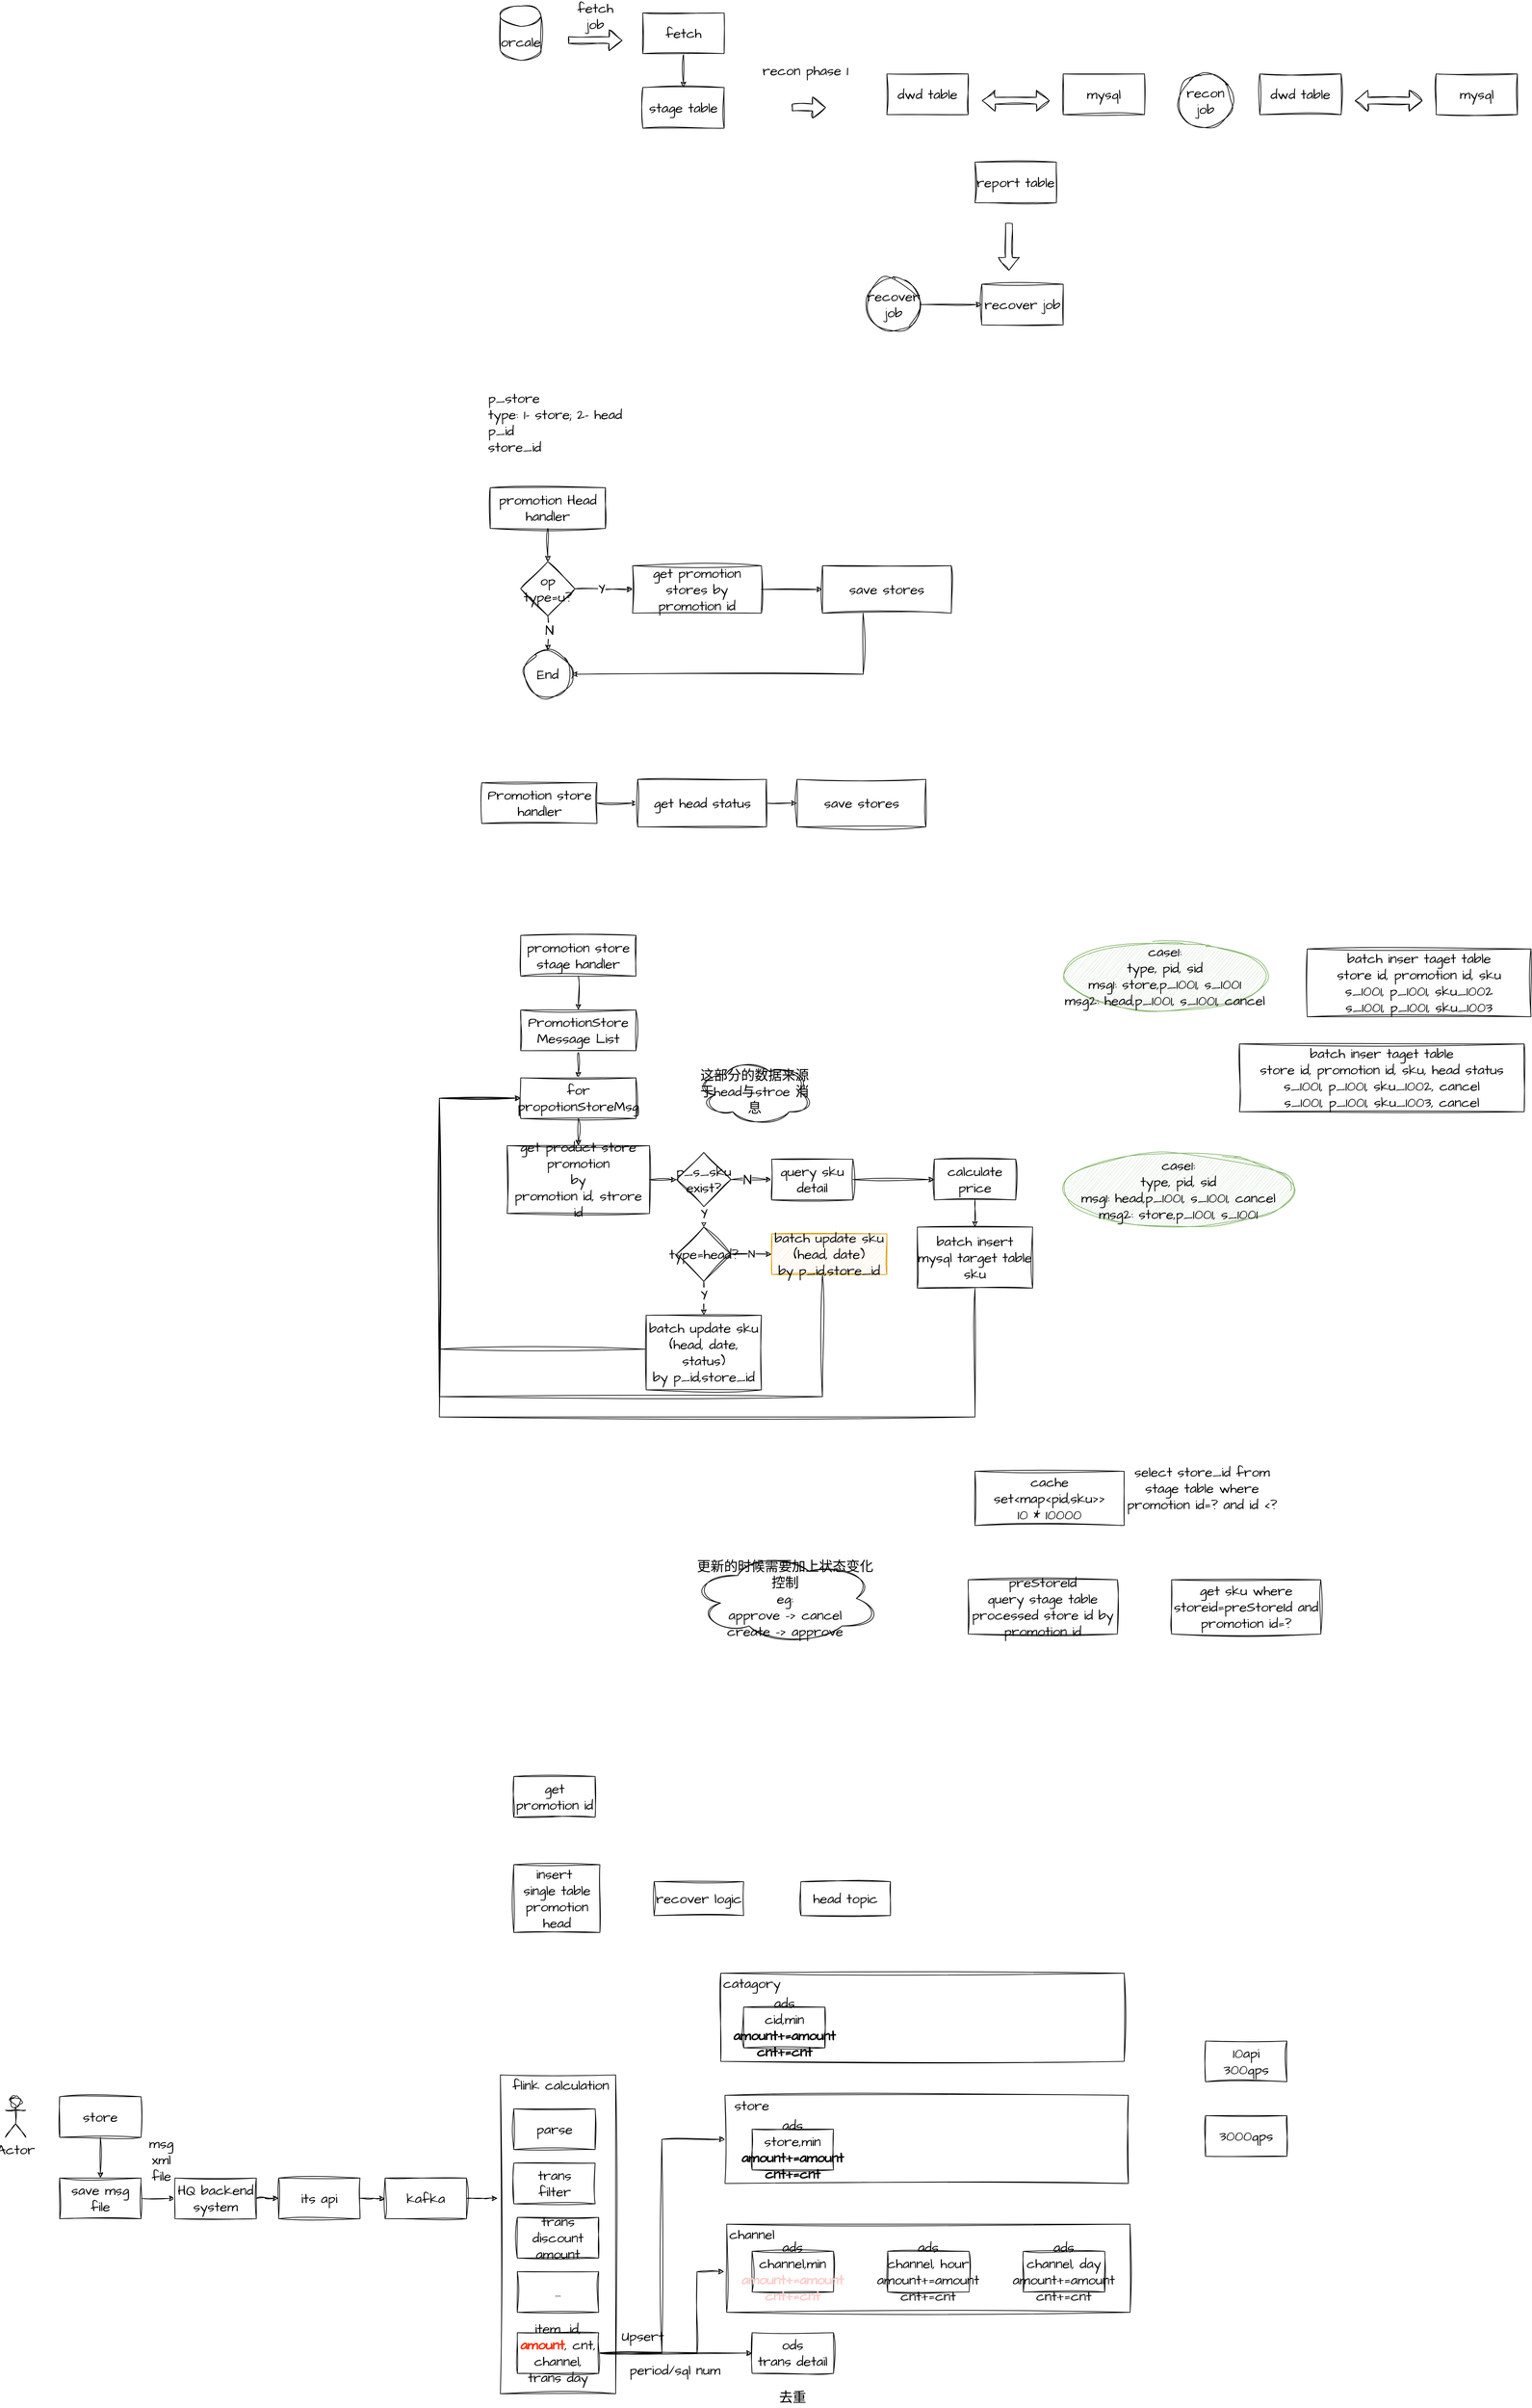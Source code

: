<mxfile version="21.1.4" type="github">
  <diagram id="COUtzBLei-FoZ7lU4OIu" name="第 1 页">
    <mxGraphModel dx="2645" dy="1497" grid="1" gridSize="10" guides="1" tooltips="1" connect="1" arrows="1" fold="1" page="0" pageScale="1" pageWidth="827" pageHeight="1169" background="none" math="0" shadow="0">
      <root>
        <mxCell id="0" />
        <mxCell id="1" parent="0" />
        <mxCell id="pvYnghz3p1WopF-6Pmr1-15" value="" style="rounded=0;whiteSpace=wrap;html=1;sketch=1;hachureGap=4;jiggle=2;curveFitting=1;fontFamily=Architects Daughter;fontSource=https%3A%2F%2Ffonts.googleapis.com%2Fcss%3Ffamily%3DArchitects%2BDaughter;fontSize=20;" parent="1" vertex="1">
          <mxGeometry x="-66.25" y="2830" width="595" height="130" as="geometry" />
        </mxCell>
        <mxCell id="01fg0_hdZSS1gTS_RQtT-1" value="orcale" style="shape=cylinder3;whiteSpace=wrap;html=1;boundedLbl=1;backgroundOutline=1;size=15;sketch=1;hachureGap=4;jiggle=2;curveFitting=1;fontFamily=Architects Daughter;fontSource=https%3A%2F%2Ffonts.googleapis.com%2Fcss%3Ffamily%3DArchitects%2BDaughter;fontSize=20;" parent="1" vertex="1">
          <mxGeometry x="-400" y="-440" width="60" height="80" as="geometry" />
        </mxCell>
        <mxCell id="01fg0_hdZSS1gTS_RQtT-4" value="" style="edgeStyle=orthogonalEdgeStyle;rounded=0;sketch=1;hachureGap=4;jiggle=2;curveFitting=1;orthogonalLoop=1;jettySize=auto;html=1;fontFamily=Architects Daughter;fontSource=https%3A%2F%2Ffonts.googleapis.com%2Fcss%3Ffamily%3DArchitects%2BDaughter;fontSize=16;" parent="1" source="01fg0_hdZSS1gTS_RQtT-2" target="01fg0_hdZSS1gTS_RQtT-3" edge="1">
          <mxGeometry relative="1" as="geometry" />
        </mxCell>
        <mxCell id="01fg0_hdZSS1gTS_RQtT-2" value="fetch" style="rounded=0;whiteSpace=wrap;html=1;sketch=1;hachureGap=4;jiggle=2;curveFitting=1;fontFamily=Architects Daughter;fontSource=https%3A%2F%2Ffonts.googleapis.com%2Fcss%3Ffamily%3DArchitects%2BDaughter;fontSize=20;" parent="1" vertex="1">
          <mxGeometry x="-190" y="-430" width="120" height="60" as="geometry" />
        </mxCell>
        <mxCell id="01fg0_hdZSS1gTS_RQtT-3" value="stage table" style="rounded=0;whiteSpace=wrap;html=1;sketch=1;hachureGap=4;jiggle=2;curveFitting=1;fontFamily=Architects Daughter;fontSource=https%3A%2F%2Ffonts.googleapis.com%2Fcss%3Ffamily%3DArchitects%2BDaughter;fontSize=20;" parent="1" vertex="1">
          <mxGeometry x="-190" y="-320" width="120" height="60" as="geometry" />
        </mxCell>
        <mxCell id="01fg0_hdZSS1gTS_RQtT-14" value="recover job" style="rounded=0;whiteSpace=wrap;html=1;sketch=1;hachureGap=4;jiggle=2;curveFitting=1;fontFamily=Architects Daughter;fontSource=https%3A%2F%2Ffonts.googleapis.com%2Fcss%3Ffamily%3DArchitects%2BDaughter;fontSize=20;" parent="1" vertex="1">
          <mxGeometry x="310" y="-30" width="120" height="60" as="geometry" />
        </mxCell>
        <mxCell id="01fg0_hdZSS1gTS_RQtT-15" value="report table" style="rounded=0;whiteSpace=wrap;html=1;sketch=1;hachureGap=4;jiggle=2;curveFitting=1;fontFamily=Architects Daughter;fontSource=https%3A%2F%2Ffonts.googleapis.com%2Fcss%3Ffamily%3DArchitects%2BDaughter;fontSize=20;" parent="1" vertex="1">
          <mxGeometry x="300" y="-210" width="120" height="60" as="geometry" />
        </mxCell>
        <mxCell id="01fg0_hdZSS1gTS_RQtT-22" value="" style="shape=flexArrow;endArrow=classic;html=1;rounded=0;sketch=1;hachureGap=4;jiggle=2;curveFitting=1;fontFamily=Architects Daughter;fontSource=https%3A%2F%2Ffonts.googleapis.com%2Fcss%3Ffamily%3DArchitects%2BDaughter;fontSize=16;" parent="1" edge="1">
          <mxGeometry width="50" height="50" relative="1" as="geometry">
            <mxPoint x="350" y="-120" as="sourcePoint" />
            <mxPoint x="350" y="-50" as="targetPoint" />
          </mxGeometry>
        </mxCell>
        <mxCell id="01fg0_hdZSS1gTS_RQtT-23" value="dwd table" style="rounded=0;whiteSpace=wrap;html=1;sketch=1;hachureGap=4;jiggle=2;curveFitting=1;fontFamily=Architects Daughter;fontSource=https%3A%2F%2Ffonts.googleapis.com%2Fcss%3Ffamily%3DArchitects%2BDaughter;fontSize=20;" parent="1" vertex="1">
          <mxGeometry x="720" y="-340" width="120" height="60" as="geometry" />
        </mxCell>
        <mxCell id="01fg0_hdZSS1gTS_RQtT-25" style="edgeStyle=orthogonalEdgeStyle;rounded=0;sketch=1;hachureGap=4;jiggle=2;curveFitting=1;orthogonalLoop=1;jettySize=auto;html=1;entryX=0;entryY=0.5;entryDx=0;entryDy=0;fontFamily=Architects Daughter;fontSource=https%3A%2F%2Ffonts.googleapis.com%2Fcss%3Ffamily%3DArchitects%2BDaughter;fontSize=16;" parent="1" source="01fg0_hdZSS1gTS_RQtT-24" target="01fg0_hdZSS1gTS_RQtT-14" edge="1">
          <mxGeometry relative="1" as="geometry" />
        </mxCell>
        <mxCell id="01fg0_hdZSS1gTS_RQtT-24" value="recover job" style="ellipse;whiteSpace=wrap;html=1;aspect=fixed;sketch=1;hachureGap=4;jiggle=2;curveFitting=1;fontFamily=Architects Daughter;fontSource=https%3A%2F%2Ffonts.googleapis.com%2Fcss%3Ffamily%3DArchitects%2BDaughter;fontSize=20;" parent="1" vertex="1">
          <mxGeometry x="140" y="-40" width="80" height="80" as="geometry" />
        </mxCell>
        <mxCell id="01fg0_hdZSS1gTS_RQtT-26" value="recon job" style="ellipse;whiteSpace=wrap;html=1;aspect=fixed;sketch=1;hachureGap=4;jiggle=2;curveFitting=1;fontFamily=Architects Daughter;fontSource=https%3A%2F%2Ffonts.googleapis.com%2Fcss%3Ffamily%3DArchitects%2BDaughter;fontSize=20;" parent="1" vertex="1">
          <mxGeometry x="600" y="-340" width="80" height="80" as="geometry" />
        </mxCell>
        <mxCell id="01fg0_hdZSS1gTS_RQtT-27" value="mysql" style="rounded=0;whiteSpace=wrap;html=1;sketch=1;hachureGap=4;jiggle=2;curveFitting=1;fontFamily=Architects Daughter;fontSource=https%3A%2F%2Ffonts.googleapis.com%2Fcss%3Ffamily%3DArchitects%2BDaughter;fontSize=20;" parent="1" vertex="1">
          <mxGeometry x="980" y="-340" width="120" height="60" as="geometry" />
        </mxCell>
        <mxCell id="01fg0_hdZSS1gTS_RQtT-28" value="" style="shape=flexArrow;endArrow=classic;startArrow=classic;html=1;rounded=0;sketch=1;hachureGap=4;jiggle=2;curveFitting=1;fontFamily=Architects Daughter;fontSource=https%3A%2F%2Ffonts.googleapis.com%2Fcss%3Ffamily%3DArchitects%2BDaughter;fontSize=16;" parent="1" edge="1">
          <mxGeometry width="100" height="100" relative="1" as="geometry">
            <mxPoint x="860" y="-300.5" as="sourcePoint" />
            <mxPoint x="960" y="-300.5" as="targetPoint" />
          </mxGeometry>
        </mxCell>
        <mxCell id="01fg0_hdZSS1gTS_RQtT-29" value="" style="shape=flexArrow;endArrow=classic;html=1;rounded=0;sketch=1;hachureGap=4;jiggle=2;curveFitting=1;fontFamily=Architects Daughter;fontSource=https%3A%2F%2Ffonts.googleapis.com%2Fcss%3Ffamily%3DArchitects%2BDaughter;fontSize=16;" parent="1" edge="1">
          <mxGeometry width="50" height="50" relative="1" as="geometry">
            <mxPoint x="-300" y="-390" as="sourcePoint" />
            <mxPoint x="-220" y="-389.5" as="targetPoint" />
          </mxGeometry>
        </mxCell>
        <mxCell id="01fg0_hdZSS1gTS_RQtT-30" value="fetch job" style="text;html=1;strokeColor=none;fillColor=none;align=center;verticalAlign=middle;whiteSpace=wrap;rounded=0;fontSize=20;fontFamily=Architects Daughter;" parent="1" vertex="1">
          <mxGeometry x="-290" y="-440" width="60" height="30" as="geometry" />
        </mxCell>
        <mxCell id="01fg0_hdZSS1gTS_RQtT-31" value="" style="shape=flexArrow;endArrow=classic;html=1;rounded=0;sketch=1;hachureGap=4;jiggle=2;curveFitting=1;fontFamily=Architects Daughter;fontSource=https%3A%2F%2Ffonts.googleapis.com%2Fcss%3Ffamily%3DArchitects%2BDaughter;fontSize=16;" parent="1" edge="1">
          <mxGeometry width="50" height="50" relative="1" as="geometry">
            <mxPoint x="30" y="-290.5" as="sourcePoint" />
            <mxPoint x="80" y="-290.5" as="targetPoint" />
          </mxGeometry>
        </mxCell>
        <mxCell id="01fg0_hdZSS1gTS_RQtT-32" value="recon phase 1" style="text;html=1;strokeColor=none;fillColor=none;align=center;verticalAlign=middle;whiteSpace=wrap;rounded=0;fontSize=20;fontFamily=Architects Daughter;" parent="1" vertex="1">
          <mxGeometry x="-30" y="-360" width="160" height="30" as="geometry" />
        </mxCell>
        <mxCell id="01fg0_hdZSS1gTS_RQtT-33" value="dwd table" style="rounded=0;whiteSpace=wrap;html=1;sketch=1;hachureGap=4;jiggle=2;curveFitting=1;fontFamily=Architects Daughter;fontSource=https%3A%2F%2Ffonts.googleapis.com%2Fcss%3Ffamily%3DArchitects%2BDaughter;fontSize=20;" parent="1" vertex="1">
          <mxGeometry x="170" y="-340" width="120" height="60" as="geometry" />
        </mxCell>
        <mxCell id="01fg0_hdZSS1gTS_RQtT-34" value="mysql" style="rounded=0;whiteSpace=wrap;html=1;sketch=1;hachureGap=4;jiggle=2;curveFitting=1;fontFamily=Architects Daughter;fontSource=https%3A%2F%2Ffonts.googleapis.com%2Fcss%3Ffamily%3DArchitects%2BDaughter;fontSize=20;" parent="1" vertex="1">
          <mxGeometry x="430" y="-340" width="120" height="60" as="geometry" />
        </mxCell>
        <mxCell id="01fg0_hdZSS1gTS_RQtT-35" value="" style="shape=flexArrow;endArrow=classic;startArrow=classic;html=1;rounded=0;sketch=1;hachureGap=4;jiggle=2;curveFitting=1;fontFamily=Architects Daughter;fontSource=https%3A%2F%2Ffonts.googleapis.com%2Fcss%3Ffamily%3DArchitects%2BDaughter;fontSize=16;" parent="1" edge="1">
          <mxGeometry width="100" height="100" relative="1" as="geometry">
            <mxPoint x="310" y="-300.5" as="sourcePoint" />
            <mxPoint x="410" y="-300.5" as="targetPoint" />
          </mxGeometry>
        </mxCell>
        <mxCell id="zy-XJBpk2wB2vANQBZLz-7" value="" style="edgeStyle=orthogonalEdgeStyle;rounded=0;sketch=1;hachureGap=4;jiggle=2;curveFitting=1;orthogonalLoop=1;jettySize=auto;html=1;fontFamily=Architects Daughter;fontSource=https%3A%2F%2Ffonts.googleapis.com%2Fcss%3Ffamily%3DArchitects%2BDaughter;fontSize=16;" parent="1" source="zy-XJBpk2wB2vANQBZLz-1" target="zy-XJBpk2wB2vANQBZLz-5" edge="1">
          <mxGeometry relative="1" as="geometry" />
        </mxCell>
        <mxCell id="zy-XJBpk2wB2vANQBZLz-1" value="promotion Head handler" style="rounded=0;whiteSpace=wrap;html=1;sketch=1;hachureGap=4;jiggle=2;curveFitting=1;fontFamily=Architects Daughter;fontSource=https%3A%2F%2Ffonts.googleapis.com%2Fcss%3Ffamily%3DArchitects%2BDaughter;fontSize=20;" parent="1" vertex="1">
          <mxGeometry x="-415" y="270" width="170" height="60" as="geometry" />
        </mxCell>
        <mxCell id="zy-XJBpk2wB2vANQBZLz-46" style="edgeStyle=orthogonalEdgeStyle;rounded=0;sketch=1;hachureGap=4;jiggle=2;curveFitting=1;orthogonalLoop=1;jettySize=auto;html=1;entryX=0;entryY=0.5;entryDx=0;entryDy=0;fontFamily=Architects Daughter;fontSource=https%3A%2F%2Ffonts.googleapis.com%2Fcss%3Ffamily%3DArchitects%2BDaughter;fontSize=16;" parent="1" source="zy-XJBpk2wB2vANQBZLz-2" target="zy-XJBpk2wB2vANQBZLz-45" edge="1">
          <mxGeometry relative="1" as="geometry" />
        </mxCell>
        <mxCell id="zy-XJBpk2wB2vANQBZLz-2" value="Promotion store&lt;br&gt;handler" style="rounded=0;whiteSpace=wrap;html=1;sketch=1;hachureGap=4;jiggle=2;curveFitting=1;fontFamily=Architects Daughter;fontSource=https%3A%2F%2Ffonts.googleapis.com%2Fcss%3Ffamily%3DArchitects%2BDaughter;fontSize=20;" parent="1" vertex="1">
          <mxGeometry x="-427.5" y="705" width="170" height="60" as="geometry" />
        </mxCell>
        <mxCell id="zy-XJBpk2wB2vANQBZLz-11" style="edgeStyle=orthogonalEdgeStyle;rounded=0;sketch=1;hachureGap=4;jiggle=2;curveFitting=1;orthogonalLoop=1;jettySize=auto;html=1;entryX=0;entryY=0.5;entryDx=0;entryDy=0;fontFamily=Architects Daughter;fontSource=https%3A%2F%2Ffonts.googleapis.com%2Fcss%3Ffamily%3DArchitects%2BDaughter;fontSize=16;" parent="1" source="zy-XJBpk2wB2vANQBZLz-3" target="zy-XJBpk2wB2vANQBZLz-4" edge="1">
          <mxGeometry relative="1" as="geometry" />
        </mxCell>
        <mxCell id="zy-XJBpk2wB2vANQBZLz-3" value="get promotion stores by promotion id" style="rounded=0;whiteSpace=wrap;html=1;sketch=1;hachureGap=4;jiggle=2;curveFitting=1;fontFamily=Architects Daughter;fontSource=https%3A%2F%2Ffonts.googleapis.com%2Fcss%3Ffamily%3DArchitects%2BDaughter;fontSize=20;" parent="1" vertex="1">
          <mxGeometry x="-205" y="385" width="190" height="70" as="geometry" />
        </mxCell>
        <mxCell id="zy-XJBpk2wB2vANQBZLz-12" style="edgeStyle=orthogonalEdgeStyle;rounded=0;sketch=1;hachureGap=4;jiggle=2;curveFitting=1;orthogonalLoop=1;jettySize=auto;html=1;entryX=1;entryY=0.5;entryDx=0;entryDy=0;fontFamily=Architects Daughter;fontSource=https%3A%2F%2Ffonts.googleapis.com%2Fcss%3Ffamily%3DArchitects%2BDaughter;fontSize=16;" parent="1" source="zy-XJBpk2wB2vANQBZLz-4" target="zy-XJBpk2wB2vANQBZLz-6" edge="1">
          <mxGeometry relative="1" as="geometry">
            <Array as="points">
              <mxPoint x="135" y="545" />
            </Array>
          </mxGeometry>
        </mxCell>
        <mxCell id="zy-XJBpk2wB2vANQBZLz-4" value="save stores" style="rounded=0;whiteSpace=wrap;html=1;sketch=1;hachureGap=4;jiggle=2;curveFitting=1;fontFamily=Architects Daughter;fontSource=https%3A%2F%2Ffonts.googleapis.com%2Fcss%3Ffamily%3DArchitects%2BDaughter;fontSize=20;" parent="1" vertex="1">
          <mxGeometry x="75" y="385" width="190" height="70" as="geometry" />
        </mxCell>
        <mxCell id="zy-XJBpk2wB2vANQBZLz-8" value="" style="edgeStyle=orthogonalEdgeStyle;rounded=0;sketch=1;hachureGap=4;jiggle=2;curveFitting=1;orthogonalLoop=1;jettySize=auto;html=1;fontFamily=Architects Daughter;fontSource=https%3A%2F%2Ffonts.googleapis.com%2Fcss%3Ffamily%3DArchitects%2BDaughter;fontSize=16;" parent="1" source="zy-XJBpk2wB2vANQBZLz-5" target="zy-XJBpk2wB2vANQBZLz-6" edge="1">
          <mxGeometry relative="1" as="geometry" />
        </mxCell>
        <mxCell id="zy-XJBpk2wB2vANQBZLz-9" value="N" style="edgeLabel;html=1;align=center;verticalAlign=middle;resizable=0;points=[];fontSize=20;fontFamily=Architects Daughter;" parent="zy-XJBpk2wB2vANQBZLz-8" vertex="1" connectable="0">
          <mxGeometry x="-0.2" y="2" relative="1" as="geometry">
            <mxPoint as="offset" />
          </mxGeometry>
        </mxCell>
        <mxCell id="zy-XJBpk2wB2vANQBZLz-10" style="edgeStyle=orthogonalEdgeStyle;rounded=0;sketch=1;hachureGap=4;jiggle=2;curveFitting=1;orthogonalLoop=1;jettySize=auto;html=1;fontFamily=Architects Daughter;fontSource=https%3A%2F%2Ffonts.googleapis.com%2Fcss%3Ffamily%3DArchitects%2BDaughter;fontSize=16;" parent="1" source="zy-XJBpk2wB2vANQBZLz-5" target="zy-XJBpk2wB2vANQBZLz-3" edge="1">
          <mxGeometry relative="1" as="geometry" />
        </mxCell>
        <mxCell id="zy-XJBpk2wB2vANQBZLz-13" value="Y" style="edgeLabel;html=1;align=center;verticalAlign=middle;resizable=0;points=[];fontSize=20;fontFamily=Architects Daughter;" parent="zy-XJBpk2wB2vANQBZLz-10" vertex="1" connectable="0">
          <mxGeometry x="-0.012" y="-4" relative="1" as="geometry">
            <mxPoint as="offset" />
          </mxGeometry>
        </mxCell>
        <mxCell id="zy-XJBpk2wB2vANQBZLz-5" value="op type=u?" style="rhombus;whiteSpace=wrap;html=1;sketch=1;hachureGap=4;jiggle=2;curveFitting=1;fontFamily=Architects Daughter;fontSource=https%3A%2F%2Ffonts.googleapis.com%2Fcss%3Ffamily%3DArchitects%2BDaughter;fontSize=20;" parent="1" vertex="1">
          <mxGeometry x="-370" y="379" width="80" height="80" as="geometry" />
        </mxCell>
        <mxCell id="zy-XJBpk2wB2vANQBZLz-6" value="End" style="ellipse;whiteSpace=wrap;html=1;aspect=fixed;sketch=1;hachureGap=4;jiggle=2;curveFitting=1;fontFamily=Architects Daughter;fontSource=https%3A%2F%2Ffonts.googleapis.com%2Fcss%3Ffamily%3DArchitects%2BDaughter;fontSize=20;" parent="1" vertex="1">
          <mxGeometry x="-365" y="510" width="70" height="70" as="geometry" />
        </mxCell>
        <mxCell id="zy-XJBpk2wB2vANQBZLz-14" value="save stores" style="rounded=0;whiteSpace=wrap;html=1;sketch=1;hachureGap=4;jiggle=2;curveFitting=1;fontFamily=Architects Daughter;fontSource=https%3A%2F%2Ffonts.googleapis.com%2Fcss%3Ffamily%3DArchitects%2BDaughter;fontSize=20;" parent="1" vertex="1">
          <mxGeometry x="37.5" y="700" width="190" height="70" as="geometry" />
        </mxCell>
        <mxCell id="zy-XJBpk2wB2vANQBZLz-18" value="" style="edgeStyle=orthogonalEdgeStyle;rounded=0;sketch=1;hachureGap=4;jiggle=2;curveFitting=1;orthogonalLoop=1;jettySize=auto;html=1;fontFamily=Architects Daughter;fontSource=https%3A%2F%2Ffonts.googleapis.com%2Fcss%3Ffamily%3DArchitects%2BDaughter;fontSize=16;" parent="1" source="zy-XJBpk2wB2vANQBZLz-16" target="zy-XJBpk2wB2vANQBZLz-17" edge="1">
          <mxGeometry relative="1" as="geometry" />
        </mxCell>
        <mxCell id="zy-XJBpk2wB2vANQBZLz-16" value="promotion store stage handler" style="rounded=0;whiteSpace=wrap;html=1;sketch=1;hachureGap=4;jiggle=2;curveFitting=1;fontFamily=Architects Daughter;fontSource=https%3A%2F%2Ffonts.googleapis.com%2Fcss%3Ffamily%3DArchitects%2BDaughter;fontSize=20;" parent="1" vertex="1">
          <mxGeometry x="-370" y="930" width="170" height="60" as="geometry" />
        </mxCell>
        <mxCell id="zy-XJBpk2wB2vANQBZLz-38" value="" style="edgeStyle=orthogonalEdgeStyle;rounded=0;sketch=1;hachureGap=4;jiggle=2;curveFitting=1;orthogonalLoop=1;jettySize=auto;html=1;fontFamily=Architects Daughter;fontSource=https%3A%2F%2Ffonts.googleapis.com%2Fcss%3Ffamily%3DArchitects%2BDaughter;fontSize=16;" parent="1" source="zy-XJBpk2wB2vANQBZLz-17" target="zy-XJBpk2wB2vANQBZLz-20" edge="1">
          <mxGeometry relative="1" as="geometry" />
        </mxCell>
        <mxCell id="zy-XJBpk2wB2vANQBZLz-17" value="PromotionStore Message List" style="rounded=0;whiteSpace=wrap;html=1;sketch=1;hachureGap=4;jiggle=2;curveFitting=1;fontFamily=Architects Daughter;fontSource=https%3A%2F%2Ffonts.googleapis.com%2Fcss%3Ffamily%3DArchitects%2BDaughter;fontSize=20;" parent="1" vertex="1">
          <mxGeometry x="-370" y="1040" width="170" height="60" as="geometry" />
        </mxCell>
        <mxCell id="zy-XJBpk2wB2vANQBZLz-39" value="" style="edgeStyle=orthogonalEdgeStyle;rounded=0;sketch=1;hachureGap=4;jiggle=2;curveFitting=1;orthogonalLoop=1;jettySize=auto;html=1;fontFamily=Architects Daughter;fontSource=https%3A%2F%2Ffonts.googleapis.com%2Fcss%3Ffamily%3DArchitects%2BDaughter;fontSize=16;" parent="1" source="zy-XJBpk2wB2vANQBZLz-20" target="zy-XJBpk2wB2vANQBZLz-21" edge="1">
          <mxGeometry relative="1" as="geometry" />
        </mxCell>
        <mxCell id="zy-XJBpk2wB2vANQBZLz-20" value="for propotionStoreMsg" style="rounded=0;whiteSpace=wrap;html=1;sketch=1;hachureGap=4;jiggle=2;curveFitting=1;fontFamily=Architects Daughter;fontSource=https%3A%2F%2Ffonts.googleapis.com%2Fcss%3Ffamily%3DArchitects%2BDaughter;fontSize=20;" parent="1" vertex="1">
          <mxGeometry x="-370" y="1140" width="170" height="60" as="geometry" />
        </mxCell>
        <mxCell id="zy-XJBpk2wB2vANQBZLz-24" style="edgeStyle=orthogonalEdgeStyle;rounded=0;sketch=1;hachureGap=4;jiggle=2;curveFitting=1;orthogonalLoop=1;jettySize=auto;html=1;fontFamily=Architects Daughter;fontSource=https%3A%2F%2Ffonts.googleapis.com%2Fcss%3Ffamily%3DArchitects%2BDaughter;fontSize=16;" parent="1" source="zy-XJBpk2wB2vANQBZLz-21" target="zy-XJBpk2wB2vANQBZLz-23" edge="1">
          <mxGeometry relative="1" as="geometry" />
        </mxCell>
        <mxCell id="zy-XJBpk2wB2vANQBZLz-21" value="get product store promotion&lt;br&gt;by&lt;br&gt;promotion id, strore id" style="rounded=0;whiteSpace=wrap;html=1;sketch=1;hachureGap=4;jiggle=2;curveFitting=1;fontFamily=Architects Daughter;fontSource=https%3A%2F%2Ffonts.googleapis.com%2Fcss%3Ffamily%3DArchitects%2BDaughter;fontSize=20;" parent="1" vertex="1">
          <mxGeometry x="-390" y="1240" width="210" height="100" as="geometry" />
        </mxCell>
        <mxCell id="zy-XJBpk2wB2vANQBZLz-29" value="" style="edgeStyle=orthogonalEdgeStyle;rounded=0;sketch=1;hachureGap=4;jiggle=2;curveFitting=1;orthogonalLoop=1;jettySize=auto;html=1;fontFamily=Architects Daughter;fontSource=https%3A%2F%2Ffonts.googleapis.com%2Fcss%3Ffamily%3DArchitects%2BDaughter;fontSize=16;" parent="1" source="zy-XJBpk2wB2vANQBZLz-23" target="zy-XJBpk2wB2vANQBZLz-28" edge="1">
          <mxGeometry relative="1" as="geometry" />
        </mxCell>
        <mxCell id="zy-XJBpk2wB2vANQBZLz-30" value="N" style="edgeLabel;html=1;align=center;verticalAlign=middle;resizable=0;points=[];fontSize=20;fontFamily=Architects Daughter;" parent="zy-XJBpk2wB2vANQBZLz-29" vertex="1" connectable="0">
          <mxGeometry x="-0.2" relative="1" as="geometry">
            <mxPoint as="offset" />
          </mxGeometry>
        </mxCell>
        <mxCell id="zy-XJBpk2wB2vANQBZLz-50" value="" style="edgeStyle=orthogonalEdgeStyle;rounded=0;sketch=1;hachureGap=4;jiggle=2;curveFitting=1;orthogonalLoop=1;jettySize=auto;html=1;fontFamily=Architects Daughter;fontSource=https%3A%2F%2Ffonts.googleapis.com%2Fcss%3Ffamily%3DArchitects%2BDaughter;fontSize=16;" parent="1" source="zy-XJBpk2wB2vANQBZLz-23" target="zy-XJBpk2wB2vANQBZLz-49" edge="1">
          <mxGeometry relative="1" as="geometry" />
        </mxCell>
        <mxCell id="zy-XJBpk2wB2vANQBZLz-52" value="Y" style="edgeLabel;html=1;align=center;verticalAlign=middle;resizable=0;points=[];fontSize=20;fontFamily=Architects Daughter;" parent="zy-XJBpk2wB2vANQBZLz-50" vertex="1" connectable="0">
          <mxGeometry x="0.2" relative="1" as="geometry">
            <mxPoint as="offset" />
          </mxGeometry>
        </mxCell>
        <mxCell id="zy-XJBpk2wB2vANQBZLz-23" value="p_s_sku&lt;br&gt;exist?" style="rhombus;whiteSpace=wrap;html=1;sketch=1;hachureGap=4;jiggle=2;curveFitting=1;fontFamily=Architects Daughter;fontSource=https%3A%2F%2Ffonts.googleapis.com%2Fcss%3Ffamily%3DArchitects%2BDaughter;fontSize=20;" parent="1" vertex="1">
          <mxGeometry x="-140" y="1250" width="80" height="80" as="geometry" />
        </mxCell>
        <mxCell id="zy-XJBpk2wB2vANQBZLz-40" style="edgeStyle=orthogonalEdgeStyle;rounded=0;sketch=1;hachureGap=4;jiggle=2;curveFitting=1;orthogonalLoop=1;jettySize=auto;html=1;entryX=0;entryY=0.5;entryDx=0;entryDy=0;fontFamily=Architects Daughter;fontSource=https%3A%2F%2Ffonts.googleapis.com%2Fcss%3Ffamily%3DArchitects%2BDaughter;fontSize=16;" parent="1" source="zy-XJBpk2wB2vANQBZLz-25" target="zy-XJBpk2wB2vANQBZLz-20" edge="1">
          <mxGeometry relative="1" as="geometry">
            <Array as="points">
              <mxPoint x="-490" y="1540" />
              <mxPoint x="-490" y="1170" />
            </Array>
          </mxGeometry>
        </mxCell>
        <mxCell id="zy-XJBpk2wB2vANQBZLz-25" value="batch update sku&lt;br&gt;(head, date, status)&lt;br&gt;by p_id,store_id" style="whiteSpace=wrap;html=1;fontSize=20;fontFamily=Architects Daughter;sketch=1;hachureGap=4;jiggle=2;curveFitting=1;fontSource=https%3A%2F%2Ffonts.googleapis.com%2Fcss%3Ffamily%3DArchitects%2BDaughter;" parent="1" vertex="1">
          <mxGeometry x="-185" y="1490" width="170" height="110" as="geometry" />
        </mxCell>
        <mxCell id="zy-XJBpk2wB2vANQBZLz-32" value="" style="edgeStyle=orthogonalEdgeStyle;rounded=0;sketch=1;hachureGap=4;jiggle=2;curveFitting=1;orthogonalLoop=1;jettySize=auto;html=1;fontFamily=Architects Daughter;fontSource=https%3A%2F%2Ffonts.googleapis.com%2Fcss%3Ffamily%3DArchitects%2BDaughter;fontSize=16;" parent="1" source="zy-XJBpk2wB2vANQBZLz-28" target="zy-XJBpk2wB2vANQBZLz-31" edge="1">
          <mxGeometry relative="1" as="geometry" />
        </mxCell>
        <mxCell id="zy-XJBpk2wB2vANQBZLz-28" value="query sku detail" style="whiteSpace=wrap;html=1;fontSize=20;fontFamily=Architects Daughter;sketch=1;hachureGap=4;jiggle=2;curveFitting=1;fontSource=https%3A%2F%2Ffonts.googleapis.com%2Fcss%3Ffamily%3DArchitects%2BDaughter;" parent="1" vertex="1">
          <mxGeometry y="1260" width="120" height="60" as="geometry" />
        </mxCell>
        <mxCell id="zy-XJBpk2wB2vANQBZLz-34" value="" style="edgeStyle=orthogonalEdgeStyle;rounded=0;sketch=1;hachureGap=4;jiggle=2;curveFitting=1;orthogonalLoop=1;jettySize=auto;html=1;fontFamily=Architects Daughter;fontSource=https%3A%2F%2Ffonts.googleapis.com%2Fcss%3Ffamily%3DArchitects%2BDaughter;fontSize=16;" parent="1" source="zy-XJBpk2wB2vANQBZLz-31" target="zy-XJBpk2wB2vANQBZLz-33" edge="1">
          <mxGeometry relative="1" as="geometry" />
        </mxCell>
        <mxCell id="zy-XJBpk2wB2vANQBZLz-31" value="calculate&lt;br&gt;price" style="whiteSpace=wrap;html=1;fontSize=20;fontFamily=Architects Daughter;sketch=1;hachureGap=4;jiggle=2;curveFitting=1;fontSource=https%3A%2F%2Ffonts.googleapis.com%2Fcss%3Ffamily%3DArchitects%2BDaughter;" parent="1" vertex="1">
          <mxGeometry x="240" y="1260" width="120" height="60" as="geometry" />
        </mxCell>
        <mxCell id="zy-XJBpk2wB2vANQBZLz-44" style="edgeStyle=orthogonalEdgeStyle;rounded=0;sketch=1;hachureGap=4;jiggle=2;curveFitting=1;orthogonalLoop=1;jettySize=auto;html=1;entryX=0;entryY=0.5;entryDx=0;entryDy=0;fontFamily=Architects Daughter;fontSource=https%3A%2F%2Ffonts.googleapis.com%2Fcss%3Ffamily%3DArchitects%2BDaughter;fontSize=16;" parent="1" source="zy-XJBpk2wB2vANQBZLz-33" target="zy-XJBpk2wB2vANQBZLz-20" edge="1">
          <mxGeometry relative="1" as="geometry">
            <Array as="points">
              <mxPoint x="300" y="1640" />
              <mxPoint x="-490" y="1640" />
              <mxPoint x="-490" y="1170" />
            </Array>
          </mxGeometry>
        </mxCell>
        <mxCell id="zy-XJBpk2wB2vANQBZLz-33" value="batch insert mysql target table&lt;br&gt;sku" style="whiteSpace=wrap;html=1;fontSize=20;fontFamily=Architects Daughter;sketch=1;hachureGap=4;jiggle=2;curveFitting=1;fontSource=https%3A%2F%2Ffonts.googleapis.com%2Fcss%3Ffamily%3DArchitects%2BDaughter;" parent="1" vertex="1">
          <mxGeometry x="215" y="1360" width="170" height="90" as="geometry" />
        </mxCell>
        <mxCell id="zy-XJBpk2wB2vANQBZLz-36" value="这部分的数据来源于head与stroe 消息" style="ellipse;shape=cloud;whiteSpace=wrap;html=1;sketch=1;hachureGap=4;jiggle=2;curveFitting=1;fontFamily=Architects Daughter;fontSource=https%3A%2F%2Ffonts.googleapis.com%2Fcss%3Ffamily%3DArchitects%2BDaughter;fontSize=20;" parent="1" vertex="1">
          <mxGeometry x="-110" y="1110" width="170" height="100" as="geometry" />
        </mxCell>
        <mxCell id="zy-XJBpk2wB2vANQBZLz-37" value="更新的时候需要加上状态变化控制&lt;br&gt;eg:&lt;br&gt;approve -&amp;gt; cancel&lt;br&gt;create -&amp;gt; approve&lt;br&gt;" style="ellipse;shape=cloud;whiteSpace=wrap;html=1;sketch=1;hachureGap=4;jiggle=2;curveFitting=1;fontFamily=Architects Daughter;fontSource=https%3A%2F%2Ffonts.googleapis.com%2Fcss%3Ffamily%3DArchitects%2BDaughter;fontSize=20;" parent="1" vertex="1">
          <mxGeometry x="-120" y="1840" width="280" height="135" as="geometry" />
        </mxCell>
        <mxCell id="zy-XJBpk2wB2vANQBZLz-47" style="edgeStyle=orthogonalEdgeStyle;rounded=0;sketch=1;hachureGap=4;jiggle=2;curveFitting=1;orthogonalLoop=1;jettySize=auto;html=1;fontFamily=Architects Daughter;fontSource=https%3A%2F%2Ffonts.googleapis.com%2Fcss%3Ffamily%3DArchitects%2BDaughter;fontSize=16;" parent="1" source="zy-XJBpk2wB2vANQBZLz-45" target="zy-XJBpk2wB2vANQBZLz-14" edge="1">
          <mxGeometry relative="1" as="geometry" />
        </mxCell>
        <mxCell id="zy-XJBpk2wB2vANQBZLz-45" value="get head status" style="rounded=0;whiteSpace=wrap;html=1;sketch=1;hachureGap=4;jiggle=2;curveFitting=1;fontFamily=Architects Daughter;fontSource=https%3A%2F%2Ffonts.googleapis.com%2Fcss%3Ffamily%3DArchitects%2BDaughter;fontSize=20;" parent="1" vertex="1">
          <mxGeometry x="-197.5" y="700" width="190" height="70" as="geometry" />
        </mxCell>
        <mxCell id="zy-XJBpk2wB2vANQBZLz-48" value="p_store&lt;br&gt;type: 1- store; 2- head&lt;br&gt;p_id&lt;br&gt;store_id" style="text;html=1;strokeColor=none;fillColor=none;align=left;verticalAlign=top;whiteSpace=wrap;rounded=0;fontSize=20;fontFamily=Architects Daughter;" parent="1" vertex="1">
          <mxGeometry x="-420" y="120" width="300" height="100" as="geometry" />
        </mxCell>
        <mxCell id="zy-XJBpk2wB2vANQBZLz-51" value="" style="edgeStyle=orthogonalEdgeStyle;rounded=0;sketch=1;hachureGap=4;jiggle=2;curveFitting=1;orthogonalLoop=1;jettySize=auto;html=1;fontFamily=Architects Daughter;fontSource=https%3A%2F%2Ffonts.googleapis.com%2Fcss%3Ffamily%3DArchitects%2BDaughter;fontSize=16;" parent="1" source="zy-XJBpk2wB2vANQBZLz-49" target="zy-XJBpk2wB2vANQBZLz-25" edge="1">
          <mxGeometry relative="1" as="geometry" />
        </mxCell>
        <mxCell id="zy-XJBpk2wB2vANQBZLz-53" value="Y" style="edgeLabel;html=1;align=center;verticalAlign=middle;resizable=0;points=[];fontSize=20;fontFamily=Architects Daughter;" parent="zy-XJBpk2wB2vANQBZLz-51" vertex="1" connectable="0">
          <mxGeometry x="0.36" y="1" relative="1" as="geometry">
            <mxPoint x="-1" y="-14" as="offset" />
          </mxGeometry>
        </mxCell>
        <mxCell id="zy-XJBpk2wB2vANQBZLz-55" value="N" style="edgeStyle=orthogonalEdgeStyle;rounded=0;sketch=1;hachureGap=4;jiggle=2;curveFitting=1;orthogonalLoop=1;jettySize=auto;html=1;entryX=0;entryY=0.5;entryDx=0;entryDy=0;fontFamily=Architects Daughter;fontSource=https%3A%2F%2Ffonts.googleapis.com%2Fcss%3Ffamily%3DArchitects%2BDaughter;fontSize=16;" parent="1" source="zy-XJBpk2wB2vANQBZLz-49" target="zy-XJBpk2wB2vANQBZLz-54" edge="1">
          <mxGeometry relative="1" as="geometry" />
        </mxCell>
        <mxCell id="zy-XJBpk2wB2vANQBZLz-49" value="type=head?" style="rhombus;whiteSpace=wrap;html=1;sketch=1;hachureGap=4;jiggle=2;curveFitting=1;fontFamily=Architects Daughter;fontSource=https%3A%2F%2Ffonts.googleapis.com%2Fcss%3Ffamily%3DArchitects%2BDaughter;fontSize=20;" parent="1" vertex="1">
          <mxGeometry x="-140" y="1360" width="80" height="80" as="geometry" />
        </mxCell>
        <mxCell id="zy-XJBpk2wB2vANQBZLz-57" style="edgeStyle=orthogonalEdgeStyle;rounded=0;sketch=1;hachureGap=4;jiggle=2;curveFitting=1;orthogonalLoop=1;jettySize=auto;html=1;fontFamily=Architects Daughter;fontSource=https%3A%2F%2Ffonts.googleapis.com%2Fcss%3Ffamily%3DArchitects%2BDaughter;fontSize=16;" parent="1" source="zy-XJBpk2wB2vANQBZLz-54" edge="1">
          <mxGeometry relative="1" as="geometry">
            <mxPoint x="-370" y="1170" as="targetPoint" />
            <Array as="points">
              <mxPoint x="75" y="1610" />
              <mxPoint x="-490" y="1610" />
              <mxPoint x="-490" y="1170" />
            </Array>
          </mxGeometry>
        </mxCell>
        <mxCell id="zy-XJBpk2wB2vANQBZLz-54" value="batch update sku&lt;br style=&quot;border-color: var(--border-color);&quot;&gt;(head, date)&lt;br style=&quot;border-color: var(--border-color);&quot;&gt;by p_id,store_id" style="whiteSpace=wrap;html=1;fontSize=20;fontFamily=Architects Daughter;sketch=1;hachureGap=4;jiggle=2;curveFitting=1;fontSource=https%3A%2F%2Ffonts.googleapis.com%2Fcss%3Ffamily%3DArchitects%2BDaughter;fillColor=#ffe6cc;strokeColor=#d79b00;" parent="1" vertex="1">
          <mxGeometry y="1370" width="170" height="60" as="geometry" />
        </mxCell>
        <mxCell id="zy-XJBpk2wB2vANQBZLz-58" value="case1:&lt;br&gt;type, pid, sid&lt;br&gt;msg1: store,p_1001, s_1001&lt;br&gt;msg2: head,p_1001, s_1001, cancel" style="ellipse;whiteSpace=wrap;html=1;sketch=1;hachureGap=4;jiggle=2;curveFitting=1;fontFamily=Architects Daughter;fontSource=https%3A%2F%2Ffonts.googleapis.com%2Fcss%3Ffamily%3DArchitects%2BDaughter;fontSize=20;fillColor=#d5e8d4;strokeColor=#82b366;" parent="1" vertex="1">
          <mxGeometry x="430" y="940" width="300" height="100" as="geometry" />
        </mxCell>
        <mxCell id="zy-XJBpk2wB2vANQBZLz-59" value="batch inser taget table&lt;br&gt;store id, promotion id, sku&lt;br&gt;s_1001, p_1001, sku_1002&lt;br&gt;s_1001, p_1001, sku_1003" style="rounded=0;whiteSpace=wrap;html=1;sketch=1;hachureGap=4;jiggle=2;curveFitting=1;fontFamily=Architects Daughter;fontSource=https%3A%2F%2Ffonts.googleapis.com%2Fcss%3Ffamily%3DArchitects%2BDaughter;fontSize=20;" parent="1" vertex="1">
          <mxGeometry x="790" y="950" width="330" height="100" as="geometry" />
        </mxCell>
        <mxCell id="zy-XJBpk2wB2vANQBZLz-61" value="batch inser taget table&lt;br&gt;store id, promotion id, sku, head status&lt;br&gt;s_1001, p_1001, sku_1002, cancel&lt;br&gt;s_1001, p_1001, sku_1003, cancel" style="rounded=0;whiteSpace=wrap;html=1;sketch=1;hachureGap=4;jiggle=2;curveFitting=1;fontFamily=Architects Daughter;fontSource=https%3A%2F%2Ffonts.googleapis.com%2Fcss%3Ffamily%3DArchitects%2BDaughter;fontSize=20;" parent="1" vertex="1">
          <mxGeometry x="690" y="1090" width="420" height="100" as="geometry" />
        </mxCell>
        <mxCell id="zy-XJBpk2wB2vANQBZLz-63" value="case1:&lt;br&gt;type, pid, sid&lt;br&gt;msg1: head,p_1001, s_1001, cancel&lt;br&gt;msg2: store,p_1001, s_1001" style="ellipse;whiteSpace=wrap;html=1;sketch=1;hachureGap=4;jiggle=2;curveFitting=1;fontFamily=Architects Daughter;fontSource=https%3A%2F%2Ffonts.googleapis.com%2Fcss%3Ffamily%3DArchitects%2BDaughter;fontSize=20;fillColor=#d5e8d4;strokeColor=#82b366;" parent="1" vertex="1">
          <mxGeometry x="430" y="1250" width="340" height="110" as="geometry" />
        </mxCell>
        <mxCell id="zy-XJBpk2wB2vANQBZLz-64" value="preStoreId&lt;br&gt;query stage table processed store id by promotion id" style="whiteSpace=wrap;html=1;fontSize=20;fontFamily=Architects Daughter;sketch=1;hachureGap=4;jiggle=2;curveFitting=1;fontSource=https%3A%2F%2Ffonts.googleapis.com%2Fcss%3Ffamily%3DArchitects%2BDaughter;" parent="1" vertex="1">
          <mxGeometry x="290" y="1880" width="220" height="80" as="geometry" />
        </mxCell>
        <mxCell id="zy-XJBpk2wB2vANQBZLz-65" value="select store_id from stage table where promotion id=? and id &amp;lt;?" style="text;html=1;strokeColor=none;fillColor=none;align=center;verticalAlign=middle;whiteSpace=wrap;rounded=0;fontSize=20;fontFamily=Architects Daughter;" parent="1" vertex="1">
          <mxGeometry x="520" y="1730" width="230" height="30" as="geometry" />
        </mxCell>
        <mxCell id="zy-XJBpk2wB2vANQBZLz-66" value="get sku where storeid=preStoreId and promotion id=?" style="whiteSpace=wrap;html=1;fontSize=20;fontFamily=Architects Daughter;sketch=1;hachureGap=4;jiggle=2;curveFitting=1;fontSource=https%3A%2F%2Ffonts.googleapis.com%2Fcss%3Ffamily%3DArchitects%2BDaughter;" parent="1" vertex="1">
          <mxGeometry x="590" y="1880" width="220" height="80" as="geometry" />
        </mxCell>
        <mxCell id="zy-XJBpk2wB2vANQBZLz-67" value="cache&lt;br&gt;set&amp;lt;map&amp;lt;pid,sku&amp;gt;&amp;gt;&lt;br&gt;10 * 10000" style="whiteSpace=wrap;html=1;fontSize=20;fontFamily=Architects Daughter;sketch=1;hachureGap=4;jiggle=2;curveFitting=1;fontSource=https%3A%2F%2Ffonts.googleapis.com%2Fcss%3Ffamily%3DArchitects%2BDaughter;" parent="1" vertex="1">
          <mxGeometry x="300" y="1720" width="220" height="80" as="geometry" />
        </mxCell>
        <mxCell id="zy-XJBpk2wB2vANQBZLz-68" value="insert&amp;nbsp;&lt;br&gt;single table&lt;br&gt;promotion head" style="rounded=0;whiteSpace=wrap;html=1;sketch=1;hachureGap=4;jiggle=2;curveFitting=1;fontFamily=Architects Daughter;fontSource=https%3A%2F%2Ffonts.googleapis.com%2Fcss%3Ffamily%3DArchitects%2BDaughter;fontSize=20;" parent="1" vertex="1">
          <mxGeometry x="-380.25" y="2300" width="127" height="100" as="geometry" />
        </mxCell>
        <mxCell id="zy-XJBpk2wB2vANQBZLz-69" value="get promotion id" style="rounded=0;whiteSpace=wrap;html=1;sketch=1;hachureGap=4;jiggle=2;curveFitting=1;fontFamily=Architects Daughter;fontSource=https%3A%2F%2Ffonts.googleapis.com%2Fcss%3Ffamily%3DArchitects%2BDaughter;fontSize=20;" parent="1" vertex="1">
          <mxGeometry x="-380.25" y="2170" width="120" height="60" as="geometry" />
        </mxCell>
        <mxCell id="zy-XJBpk2wB2vANQBZLz-70" value="recover logic" style="rounded=0;whiteSpace=wrap;html=1;sketch=1;hachureGap=4;jiggle=2;curveFitting=1;fontFamily=Architects Daughter;fontSource=https%3A%2F%2Ffonts.googleapis.com%2Fcss%3Ffamily%3DArchitects%2BDaughter;fontSize=20;" parent="1" vertex="1">
          <mxGeometry x="-173.25" y="2325" width="132" height="50" as="geometry" />
        </mxCell>
        <mxCell id="zy-XJBpk2wB2vANQBZLz-72" value="head topic" style="rounded=0;whiteSpace=wrap;html=1;sketch=1;hachureGap=4;jiggle=2;curveFitting=1;fontFamily=Architects Daughter;fontSource=https%3A%2F%2Ffonts.googleapis.com%2Fcss%3Ffamily%3DArchitects%2BDaughter;fontSize=20;" parent="1" vertex="1">
          <mxGeometry x="43.25" y="2325" width="132" height="50" as="geometry" />
        </mxCell>
        <mxCell id="pvYnghz3p1WopF-6Pmr1-1" value="ods&lt;br&gt;trans detail" style="rounded=0;whiteSpace=wrap;html=1;sketch=1;hachureGap=4;jiggle=2;curveFitting=1;fontFamily=Architects Daughter;fontSource=https%3A%2F%2Ffonts.googleapis.com%2Fcss%3Ffamily%3DArchitects%2BDaughter;fontSize=20;" parent="1" vertex="1">
          <mxGeometry x="-28.75" y="2990" width="120" height="60" as="geometry" />
        </mxCell>
        <mxCell id="pvYnghz3p1WopF-6Pmr1-2" value="" style="rounded=0;whiteSpace=wrap;html=1;sketch=1;hachureGap=4;jiggle=2;curveFitting=1;fontFamily=Architects Daughter;fontSource=https%3A%2F%2Ffonts.googleapis.com%2Fcss%3Ffamily%3DArchitects%2BDaughter;fontSize=20;" parent="1" vertex="1">
          <mxGeometry x="-400" y="2610" width="170" height="470" as="geometry" />
        </mxCell>
        <mxCell id="pvYnghz3p1WopF-6Pmr1-3" value="parse" style="rounded=0;whiteSpace=wrap;html=1;sketch=1;hachureGap=4;jiggle=2;curveFitting=1;fontFamily=Architects Daughter;fontSource=https%3A%2F%2Ffonts.googleapis.com%2Fcss%3Ffamily%3DArchitects%2BDaughter;fontSize=20;" parent="1" vertex="1">
          <mxGeometry x="-380.25" y="2660" width="120" height="60" as="geometry" />
        </mxCell>
        <mxCell id="pvYnghz3p1WopF-6Pmr1-4" value="flink calculation" style="text;html=1;strokeColor=none;fillColor=none;align=center;verticalAlign=middle;whiteSpace=wrap;rounded=0;fontSize=20;fontFamily=Architects Daughter;" parent="1" vertex="1">
          <mxGeometry x="-392" y="2610" width="162" height="30" as="geometry" />
        </mxCell>
        <mxCell id="pvYnghz3p1WopF-6Pmr1-6" value="trans&lt;br&gt;filter" style="rounded=0;whiteSpace=wrap;html=1;sketch=1;hachureGap=4;jiggle=2;curveFitting=1;fontFamily=Architects Daughter;fontSource=https%3A%2F%2Ffonts.googleapis.com%2Fcss%3Ffamily%3DArchitects%2BDaughter;fontSize=20;" parent="1" vertex="1">
          <mxGeometry x="-380.25" y="2740" width="120" height="60" as="geometry" />
        </mxCell>
        <mxCell id="pvYnghz3p1WopF-6Pmr1-7" value="trans&lt;br&gt;discount&lt;br&gt;amount" style="rounded=0;whiteSpace=wrap;html=1;sketch=1;hachureGap=4;jiggle=2;curveFitting=1;fontFamily=Architects Daughter;fontSource=https%3A%2F%2Ffonts.googleapis.com%2Fcss%3Ffamily%3DArchitects%2BDaughter;fontSize=20;" parent="1" vertex="1">
          <mxGeometry x="-375" y="2820" width="120" height="60" as="geometry" />
        </mxCell>
        <mxCell id="pvYnghz3p1WopF-6Pmr1-8" value="..." style="rounded=0;whiteSpace=wrap;html=1;sketch=1;hachureGap=4;jiggle=2;curveFitting=1;fontFamily=Architects Daughter;fontSource=https%3A%2F%2Ffonts.googleapis.com%2Fcss%3Ffamily%3DArchitects%2BDaughter;fontSize=20;" parent="1" vertex="1">
          <mxGeometry x="-375" y="2900" width="120" height="60" as="geometry" />
        </mxCell>
        <mxCell id="pvYnghz3p1WopF-6Pmr1-10" style="edgeStyle=orthogonalEdgeStyle;rounded=0;sketch=1;hachureGap=4;jiggle=2;curveFitting=1;orthogonalLoop=1;jettySize=auto;html=1;fontFamily=Architects Daughter;fontSource=https%3A%2F%2Ffonts.googleapis.com%2Fcss%3Ffamily%3DArchitects%2BDaughter;fontSize=16;" parent="1" source="pvYnghz3p1WopF-6Pmr1-9" target="pvYnghz3p1WopF-6Pmr1-1" edge="1">
          <mxGeometry relative="1" as="geometry" />
        </mxCell>
        <mxCell id="pvYnghz3p1WopF-6Pmr1-12" style="edgeStyle=orthogonalEdgeStyle;rounded=0;sketch=1;hachureGap=4;jiggle=2;curveFitting=1;orthogonalLoop=1;jettySize=auto;html=1;fontFamily=Architects Daughter;fontSource=https%3A%2F%2Ffonts.googleapis.com%2Fcss%3Ffamily%3DArchitects%2BDaughter;fontSize=16;" parent="1" source="pvYnghz3p1WopF-6Pmr1-9" edge="1">
          <mxGeometry relative="1" as="geometry">
            <mxPoint x="-70" y="2900" as="targetPoint" />
            <Array as="points">
              <mxPoint x="-110" y="3020" />
              <mxPoint x="-110" y="2900" />
            </Array>
          </mxGeometry>
        </mxCell>
        <mxCell id="pvYnghz3p1WopF-6Pmr1-20" style="edgeStyle=orthogonalEdgeStyle;rounded=0;sketch=1;hachureGap=4;jiggle=2;curveFitting=1;orthogonalLoop=1;jettySize=auto;html=1;entryX=0;entryY=0.5;entryDx=0;entryDy=0;fontFamily=Architects Daughter;fontSource=https%3A%2F%2Ffonts.googleapis.com%2Fcss%3Ffamily%3DArchitects%2BDaughter;fontSize=16;" parent="1" source="pvYnghz3p1WopF-6Pmr1-9" target="pvYnghz3p1WopF-6Pmr1-17" edge="1">
          <mxGeometry relative="1" as="geometry" />
        </mxCell>
        <mxCell id="pvYnghz3p1WopF-6Pmr1-9" value="item_id, &lt;b&gt;&lt;font color=&quot;#ff2600&quot;&gt;amount&lt;/font&gt;&lt;/b&gt;, cnt, channel,&lt;br&gt;trans day" style="rounded=0;whiteSpace=wrap;html=1;sketch=1;hachureGap=4;jiggle=2;curveFitting=1;fontFamily=Architects Daughter;fontSource=https%3A%2F%2Ffonts.googleapis.com%2Fcss%3Ffamily%3DArchitects%2BDaughter;fontSize=20;" parent="1" vertex="1">
          <mxGeometry x="-375" y="2990" width="120" height="60" as="geometry" />
        </mxCell>
        <mxCell id="pvYnghz3p1WopF-6Pmr1-11" value="ads&lt;br&gt;channel,min&lt;br&gt;&lt;b&gt;&lt;font color=&quot;#ffcccc&quot;&gt;amount+=amount&lt;br&gt;cnt+=cnt&lt;/font&gt;&lt;/b&gt;" style="rounded=0;whiteSpace=wrap;html=1;sketch=1;hachureGap=4;jiggle=2;curveFitting=1;fontFamily=Architects Daughter;fontSource=https%3A%2F%2Ffonts.googleapis.com%2Fcss%3Ffamily%3DArchitects%2BDaughter;fontSize=20;" parent="1" vertex="1">
          <mxGeometry x="-28.75" y="2870" width="120" height="60" as="geometry" />
        </mxCell>
        <mxCell id="pvYnghz3p1WopF-6Pmr1-13" value="ads&lt;br&gt;channel, hour&lt;br&gt;amount+=amount&lt;br&gt;cnt+=cnt" style="rounded=0;whiteSpace=wrap;html=1;sketch=1;hachureGap=4;jiggle=2;curveFitting=1;fontFamily=Architects Daughter;fontSource=https%3A%2F%2Ffonts.googleapis.com%2Fcss%3Ffamily%3DArchitects%2BDaughter;fontSize=20;" parent="1" vertex="1">
          <mxGeometry x="171.25" y="2870" width="120" height="60" as="geometry" />
        </mxCell>
        <mxCell id="pvYnghz3p1WopF-6Pmr1-14" value="ads&lt;br&gt;channel, day&lt;br&gt;amount+=amount&lt;br&gt;cnt+=cnt" style="rounded=0;whiteSpace=wrap;html=1;sketch=1;hachureGap=4;jiggle=2;curveFitting=1;fontFamily=Architects Daughter;fontSource=https%3A%2F%2Ffonts.googleapis.com%2Fcss%3Ffamily%3DArchitects%2BDaughter;fontSize=20;" parent="1" vertex="1">
          <mxGeometry x="371.25" y="2870" width="120" height="60" as="geometry" />
        </mxCell>
        <mxCell id="pvYnghz3p1WopF-6Pmr1-16" value="channel" style="text;html=1;strokeColor=none;fillColor=none;align=center;verticalAlign=middle;whiteSpace=wrap;rounded=0;fontSize=20;fontFamily=Architects Daughter;" parent="1" vertex="1">
          <mxGeometry x="-58.75" y="2830" width="60" height="30" as="geometry" />
        </mxCell>
        <mxCell id="pvYnghz3p1WopF-6Pmr1-17" value="" style="rounded=0;whiteSpace=wrap;html=1;sketch=1;hachureGap=4;jiggle=2;curveFitting=1;fontFamily=Architects Daughter;fontSource=https%3A%2F%2Ffonts.googleapis.com%2Fcss%3Ffamily%3DArchitects%2BDaughter;fontSize=20;" parent="1" vertex="1">
          <mxGeometry x="-68.75" y="2640" width="595" height="130" as="geometry" />
        </mxCell>
        <mxCell id="pvYnghz3p1WopF-6Pmr1-18" value="store" style="text;html=1;strokeColor=none;fillColor=none;align=center;verticalAlign=middle;whiteSpace=wrap;rounded=0;fontSize=20;fontFamily=Architects Daughter;" parent="1" vertex="1">
          <mxGeometry x="-58.75" y="2640" width="60" height="30" as="geometry" />
        </mxCell>
        <mxCell id="pvYnghz3p1WopF-6Pmr1-19" value="ads&lt;br&gt;store,min&lt;br&gt;&lt;b&gt;amount+=amount&lt;br&gt;cnt+=cnt&lt;/b&gt;" style="rounded=0;whiteSpace=wrap;html=1;sketch=1;hachureGap=4;jiggle=2;curveFitting=1;fontFamily=Architects Daughter;fontSource=https%3A%2F%2Ffonts.googleapis.com%2Fcss%3Ffamily%3DArchitects%2BDaughter;fontSize=20;" parent="1" vertex="1">
          <mxGeometry x="-28.75" y="2690" width="120" height="60" as="geometry" />
        </mxCell>
        <mxCell id="pvYnghz3p1WopF-6Pmr1-21" value="Upsert" style="text;html=1;strokeColor=none;fillColor=none;align=center;verticalAlign=middle;whiteSpace=wrap;rounded=0;fontSize=20;fontFamily=Architects Daughter;" parent="1" vertex="1">
          <mxGeometry x="-220" y="2980" width="60" height="30" as="geometry" />
        </mxCell>
        <mxCell id="pvYnghz3p1WopF-6Pmr1-22" value="period/sql num" style="text;html=1;strokeColor=none;fillColor=none;align=center;verticalAlign=middle;whiteSpace=wrap;rounded=0;fontSize=20;fontFamily=Architects Daughter;" parent="1" vertex="1">
          <mxGeometry x="-230" y="3030" width="175" height="30" as="geometry" />
        </mxCell>
        <mxCell id="pvYnghz3p1WopF-6Pmr1-23" value="" style="rounded=0;whiteSpace=wrap;html=1;sketch=1;hachureGap=4;jiggle=2;curveFitting=1;fontFamily=Architects Daughter;fontSource=https%3A%2F%2Ffonts.googleapis.com%2Fcss%3Ffamily%3DArchitects%2BDaughter;fontSize=20;" parent="1" vertex="1">
          <mxGeometry x="-75" y="2460" width="595" height="130" as="geometry" />
        </mxCell>
        <mxCell id="pvYnghz3p1WopF-6Pmr1-24" value="catagory" style="text;html=1;strokeColor=none;fillColor=none;align=center;verticalAlign=middle;whiteSpace=wrap;rounded=0;fontSize=20;fontFamily=Architects Daughter;" parent="1" vertex="1">
          <mxGeometry x="-58.75" y="2460" width="60" height="30" as="geometry" />
        </mxCell>
        <mxCell id="pvYnghz3p1WopF-6Pmr1-25" value="ads&lt;br&gt;cid,min&lt;br&gt;&lt;b&gt;amount+=amount&lt;br&gt;cnt+=cnt&lt;/b&gt;" style="rounded=0;whiteSpace=wrap;html=1;sketch=1;hachureGap=4;jiggle=2;curveFitting=1;fontFamily=Architects Daughter;fontSource=https%3A%2F%2Ffonts.googleapis.com%2Fcss%3Ffamily%3DArchitects%2BDaughter;fontSize=20;" parent="1" vertex="1">
          <mxGeometry x="-41.25" y="2510" width="120" height="60" as="geometry" />
        </mxCell>
        <mxCell id="pvYnghz3p1WopF-6Pmr1-29" style="edgeStyle=orthogonalEdgeStyle;rounded=0;sketch=1;hachureGap=4;jiggle=2;curveFitting=1;orthogonalLoop=1;jettySize=auto;html=1;fontFamily=Architects Daughter;fontSource=https%3A%2F%2Ffonts.googleapis.com%2Fcss%3Ffamily%3DArchitects%2BDaughter;fontSize=16;" parent="1" source="pvYnghz3p1WopF-6Pmr1-26" target="pvYnghz3p1WopF-6Pmr1-28" edge="1">
          <mxGeometry relative="1" as="geometry" />
        </mxCell>
        <mxCell id="pvYnghz3p1WopF-6Pmr1-26" value="store" style="rounded=0;whiteSpace=wrap;html=1;sketch=1;hachureGap=4;jiggle=2;curveFitting=1;fontFamily=Architects Daughter;fontSource=https%3A%2F%2Ffonts.googleapis.com%2Fcss%3Ffamily%3DArchitects%2BDaughter;fontSize=20;" parent="1" vertex="1">
          <mxGeometry x="-1050" y="2642" width="120" height="60" as="geometry" />
        </mxCell>
        <mxCell id="pvYnghz3p1WopF-6Pmr1-27" value="Actor" style="shape=umlActor;verticalLabelPosition=bottom;verticalAlign=top;html=1;outlineConnect=0;sketch=1;hachureGap=4;jiggle=2;curveFitting=1;fontFamily=Architects Daughter;fontSource=https%3A%2F%2Ffonts.googleapis.com%2Fcss%3Ffamily%3DArchitects%2BDaughter;fontSize=20;" parent="1" vertex="1">
          <mxGeometry x="-1130" y="2642" width="30" height="60" as="geometry" />
        </mxCell>
        <mxCell id="pvYnghz3p1WopF-6Pmr1-31" style="edgeStyle=orthogonalEdgeStyle;rounded=0;sketch=1;hachureGap=4;jiggle=2;curveFitting=1;orthogonalLoop=1;jettySize=auto;html=1;fontFamily=Architects Daughter;fontSource=https%3A%2F%2Ffonts.googleapis.com%2Fcss%3Ffamily%3DArchitects%2BDaughter;fontSize=16;" parent="1" source="pvYnghz3p1WopF-6Pmr1-28" target="pvYnghz3p1WopF-6Pmr1-30" edge="1">
          <mxGeometry relative="1" as="geometry" />
        </mxCell>
        <mxCell id="pvYnghz3p1WopF-6Pmr1-28" value="save msg file" style="rounded=0;whiteSpace=wrap;html=1;sketch=1;hachureGap=4;jiggle=2;curveFitting=1;fontFamily=Architects Daughter;fontSource=https%3A%2F%2Ffonts.googleapis.com%2Fcss%3Ffamily%3DArchitects%2BDaughter;fontSize=20;" parent="1" vertex="1">
          <mxGeometry x="-1050" y="2762" width="120" height="60" as="geometry" />
        </mxCell>
        <mxCell id="pvYnghz3p1WopF-6Pmr1-33" style="edgeStyle=orthogonalEdgeStyle;rounded=0;sketch=1;hachureGap=4;jiggle=2;curveFitting=1;orthogonalLoop=1;jettySize=auto;html=1;entryX=0;entryY=0.5;entryDx=0;entryDy=0;fontFamily=Architects Daughter;fontSource=https%3A%2F%2Ffonts.googleapis.com%2Fcss%3Ffamily%3DArchitects%2BDaughter;fontSize=16;" parent="1" source="pvYnghz3p1WopF-6Pmr1-30" target="pvYnghz3p1WopF-6Pmr1-32" edge="1">
          <mxGeometry relative="1" as="geometry" />
        </mxCell>
        <mxCell id="pvYnghz3p1WopF-6Pmr1-30" value="HQ backend system" style="rounded=0;whiteSpace=wrap;html=1;sketch=1;hachureGap=4;jiggle=2;curveFitting=1;fontFamily=Architects Daughter;fontSource=https%3A%2F%2Ffonts.googleapis.com%2Fcss%3Ffamily%3DArchitects%2BDaughter;fontSize=20;" parent="1" vertex="1">
          <mxGeometry x="-880" y="2762" width="120" height="60" as="geometry" />
        </mxCell>
        <mxCell id="pvYnghz3p1WopF-6Pmr1-35" style="edgeStyle=orthogonalEdgeStyle;rounded=0;sketch=1;hachureGap=4;jiggle=2;curveFitting=1;orthogonalLoop=1;jettySize=auto;html=1;fontFamily=Architects Daughter;fontSource=https%3A%2F%2Ffonts.googleapis.com%2Fcss%3Ffamily%3DArchitects%2BDaughter;fontSize=16;" parent="1" source="pvYnghz3p1WopF-6Pmr1-32" target="pvYnghz3p1WopF-6Pmr1-34" edge="1">
          <mxGeometry relative="1" as="geometry" />
        </mxCell>
        <mxCell id="pvYnghz3p1WopF-6Pmr1-32" value="its api" style="rounded=0;whiteSpace=wrap;html=1;sketch=1;hachureGap=4;jiggle=2;curveFitting=1;fontFamily=Architects Daughter;fontSource=https%3A%2F%2Ffonts.googleapis.com%2Fcss%3Ffamily%3DArchitects%2BDaughter;fontSize=20;" parent="1" vertex="1">
          <mxGeometry x="-727" y="2762" width="120" height="60" as="geometry" />
        </mxCell>
        <mxCell id="pvYnghz3p1WopF-6Pmr1-36" style="edgeStyle=orthogonalEdgeStyle;rounded=0;sketch=1;hachureGap=4;jiggle=2;curveFitting=1;orthogonalLoop=1;jettySize=auto;html=1;entryX=-0.024;entryY=0.387;entryDx=0;entryDy=0;entryPerimeter=0;fontFamily=Architects Daughter;fontSource=https%3A%2F%2Ffonts.googleapis.com%2Fcss%3Ffamily%3DArchitects%2BDaughter;fontSize=16;" parent="1" source="pvYnghz3p1WopF-6Pmr1-34" target="pvYnghz3p1WopF-6Pmr1-2" edge="1">
          <mxGeometry relative="1" as="geometry" />
        </mxCell>
        <mxCell id="pvYnghz3p1WopF-6Pmr1-34" value="kafka" style="rounded=0;whiteSpace=wrap;html=1;sketch=1;hachureGap=4;jiggle=2;curveFitting=1;fontFamily=Architects Daughter;fontSource=https%3A%2F%2Ffonts.googleapis.com%2Fcss%3Ffamily%3DArchitects%2BDaughter;fontSize=20;" parent="1" vertex="1">
          <mxGeometry x="-570" y="2762" width="120" height="60" as="geometry" />
        </mxCell>
        <mxCell id="pvYnghz3p1WopF-6Pmr1-37" value="msg xml file" style="text;html=1;strokeColor=none;fillColor=none;align=center;verticalAlign=middle;whiteSpace=wrap;rounded=0;fontSize=20;fontFamily=Architects Daughter;" parent="1" vertex="1">
          <mxGeometry x="-930" y="2720" width="60" height="30" as="geometry" />
        </mxCell>
        <mxCell id="O7837uSr_IUUV_my4cSu-1" value="去重" style="text;html=1;strokeColor=none;fillColor=none;align=center;verticalAlign=middle;whiteSpace=wrap;rounded=0;fontSize=20;fontFamily=Architects Daughter;" vertex="1" parent="1">
          <mxGeometry x="1.25" y="3070" width="60" height="30" as="geometry" />
        </mxCell>
        <mxCell id="O7837uSr_IUUV_my4cSu-2" value="10api&lt;br&gt;300qps" style="rounded=0;whiteSpace=wrap;html=1;sketch=1;hachureGap=4;jiggle=2;curveFitting=1;fontFamily=Architects Daughter;fontSource=https%3A%2F%2Ffonts.googleapis.com%2Fcss%3Ffamily%3DArchitects%2BDaughter;fontSize=20;" vertex="1" parent="1">
          <mxGeometry x="640" y="2560" width="120" height="60" as="geometry" />
        </mxCell>
        <mxCell id="O7837uSr_IUUV_my4cSu-3" value="3000qps" style="rounded=0;whiteSpace=wrap;html=1;sketch=1;hachureGap=4;jiggle=2;curveFitting=1;fontFamily=Architects Daughter;fontSource=https%3A%2F%2Ffonts.googleapis.com%2Fcss%3Ffamily%3DArchitects%2BDaughter;fontSize=20;" vertex="1" parent="1">
          <mxGeometry x="640" y="2670" width="120" height="60" as="geometry" />
        </mxCell>
      </root>
    </mxGraphModel>
  </diagram>
</mxfile>
